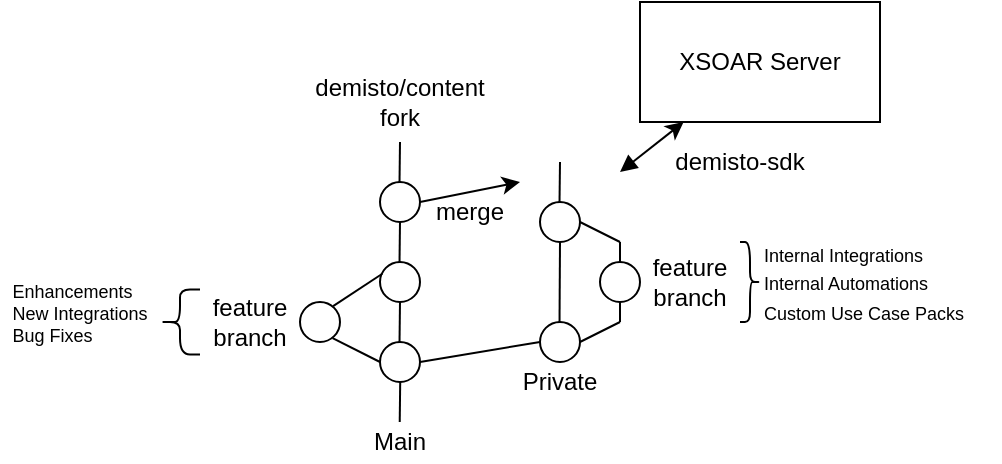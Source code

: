 <mxfile version="14.6.11" type="device"><diagram id="bGl47Fyo02z5KqBl4Z9Z" name="Page-1"><mxGraphModel dx="926" dy="546" grid="1" gridSize="10" guides="1" tooltips="1" connect="1" arrows="1" fold="1" page="1" pageScale="1" pageWidth="850" pageHeight="1100" math="0" shadow="0"><root><mxCell id="0"/><mxCell id="1" parent="0"/><mxCell id="-Vk49BFHE1neJU0KIwxJ-2" value="" style="ellipse;whiteSpace=wrap;html=1;aspect=fixed;" vertex="1" parent="1"><mxGeometry x="280" y="200" width="20" height="20" as="geometry"/></mxCell><mxCell id="-Vk49BFHE1neJU0KIwxJ-3" value="" style="ellipse;whiteSpace=wrap;html=1;aspect=fixed;" vertex="1" parent="1"><mxGeometry x="280" y="240" width="20" height="20" as="geometry"/></mxCell><mxCell id="-Vk49BFHE1neJU0KIwxJ-4" value="" style="ellipse;whiteSpace=wrap;html=1;aspect=fixed;" vertex="1" parent="1"><mxGeometry x="280" y="280" width="20" height="20" as="geometry"/></mxCell><mxCell id="-Vk49BFHE1neJU0KIwxJ-5" value="" style="endArrow=none;html=1;" edge="1" parent="1"><mxGeometry width="50" height="50" relative="1" as="geometry"><mxPoint x="289.76" y="280" as="sourcePoint"/><mxPoint x="290" y="260" as="targetPoint"/></mxGeometry></mxCell><mxCell id="-Vk49BFHE1neJU0KIwxJ-6" value="" style="endArrow=none;html=1;" edge="1" parent="1"><mxGeometry width="50" height="50" relative="1" as="geometry"><mxPoint x="289.76" y="240" as="sourcePoint"/><mxPoint x="290" y="220" as="targetPoint"/></mxGeometry></mxCell><mxCell id="-Vk49BFHE1neJU0KIwxJ-7" value="" style="endArrow=none;html=1;" edge="1" parent="1"><mxGeometry width="50" height="50" relative="1" as="geometry"><mxPoint x="289.76" y="200" as="sourcePoint"/><mxPoint x="290" y="180" as="targetPoint"/></mxGeometry></mxCell><mxCell id="-Vk49BFHE1neJU0KIwxJ-8" value="" style="endArrow=none;html=1;" edge="1" parent="1"><mxGeometry width="50" height="50" relative="1" as="geometry"><mxPoint x="289.86" y="320" as="sourcePoint"/><mxPoint x="290.1" y="300" as="targetPoint"/></mxGeometry></mxCell><mxCell id="-Vk49BFHE1neJU0KIwxJ-11" value="" style="ellipse;whiteSpace=wrap;html=1;aspect=fixed;" vertex="1" parent="1"><mxGeometry x="360" y="210" width="20" height="20" as="geometry"/></mxCell><mxCell id="-Vk49BFHE1neJU0KIwxJ-12" value="" style="ellipse;whiteSpace=wrap;html=1;aspect=fixed;" vertex="1" parent="1"><mxGeometry x="360" y="270" width="20" height="20" as="geometry"/></mxCell><mxCell id="-Vk49BFHE1neJU0KIwxJ-13" value="" style="endArrow=none;html=1;entryX=0.5;entryY=1;entryDx=0;entryDy=0;" edge="1" parent="1" target="-Vk49BFHE1neJU0KIwxJ-11"><mxGeometry width="50" height="50" relative="1" as="geometry"><mxPoint x="369.76" y="270" as="sourcePoint"/><mxPoint x="370" y="250" as="targetPoint"/></mxGeometry></mxCell><mxCell id="-Vk49BFHE1neJU0KIwxJ-14" value="" style="endArrow=none;html=1;" edge="1" parent="1"><mxGeometry width="50" height="50" relative="1" as="geometry"><mxPoint x="369.76" y="210" as="sourcePoint"/><mxPoint x="370" y="190" as="targetPoint"/></mxGeometry></mxCell><mxCell id="-Vk49BFHE1neJU0KIwxJ-20" value="" style="endArrow=none;html=1;entryX=0;entryY=0.5;entryDx=0;entryDy=0;" edge="1" parent="1" target="-Vk49BFHE1neJU0KIwxJ-12"><mxGeometry width="50" height="50" relative="1" as="geometry"><mxPoint x="300" y="290" as="sourcePoint"/><mxPoint x="350" y="240" as="targetPoint"/></mxGeometry></mxCell><mxCell id="-Vk49BFHE1neJU0KIwxJ-21" value="" style="endArrow=classic;html=1;" edge="1" parent="1"><mxGeometry width="50" height="50" relative="1" as="geometry"><mxPoint x="300" y="210" as="sourcePoint"/><mxPoint x="350" y="200" as="targetPoint"/></mxGeometry></mxCell><mxCell id="-Vk49BFHE1neJU0KIwxJ-22" value="merge" style="text;html=1;strokeColor=none;fillColor=none;align=center;verticalAlign=middle;whiteSpace=wrap;rounded=0;" vertex="1" parent="1"><mxGeometry x="310" y="210" width="30" height="10" as="geometry"/></mxCell><mxCell id="-Vk49BFHE1neJU0KIwxJ-24" value="Main" style="text;html=1;strokeColor=none;fillColor=none;align=center;verticalAlign=middle;whiteSpace=wrap;rounded=0;" vertex="1" parent="1"><mxGeometry x="270" y="320" width="40" height="20" as="geometry"/></mxCell><mxCell id="-Vk49BFHE1neJU0KIwxJ-25" value="demisto/content&lt;br&gt;fork" style="text;html=1;strokeColor=none;fillColor=none;align=center;verticalAlign=middle;whiteSpace=wrap;rounded=0;" vertex="1" parent="1"><mxGeometry x="265" y="150" width="50" height="20" as="geometry"/></mxCell><mxCell id="-Vk49BFHE1neJU0KIwxJ-27" value="Private" style="text;html=1;strokeColor=none;fillColor=none;align=center;verticalAlign=middle;whiteSpace=wrap;rounded=0;" vertex="1" parent="1"><mxGeometry x="350" y="290" width="40" height="20" as="geometry"/></mxCell><mxCell id="-Vk49BFHE1neJU0KIwxJ-28" value="" style="endArrow=none;html=1;" edge="1" parent="1"><mxGeometry width="50" height="50" relative="1" as="geometry"><mxPoint x="380" y="280" as="sourcePoint"/><mxPoint x="400" y="270" as="targetPoint"/></mxGeometry></mxCell><mxCell id="-Vk49BFHE1neJU0KIwxJ-29" value="" style="endArrow=none;html=1;" edge="1" parent="1"><mxGeometry width="50" height="50" relative="1" as="geometry"><mxPoint x="400" y="270" as="sourcePoint"/><mxPoint x="400" y="260" as="targetPoint"/></mxGeometry></mxCell><mxCell id="-Vk49BFHE1neJU0KIwxJ-31" value="" style="ellipse;whiteSpace=wrap;html=1;aspect=fixed;" vertex="1" parent="1"><mxGeometry x="390" y="240" width="20" height="20" as="geometry"/></mxCell><mxCell id="-Vk49BFHE1neJU0KIwxJ-32" value="" style="endArrow=none;html=1;" edge="1" parent="1"><mxGeometry width="50" height="50" relative="1" as="geometry"><mxPoint x="400" y="240" as="sourcePoint"/><mxPoint x="400" y="230" as="targetPoint"/></mxGeometry></mxCell><mxCell id="-Vk49BFHE1neJU0KIwxJ-33" value="" style="endArrow=none;html=1;entryX=1;entryY=0.5;entryDx=0;entryDy=0;" edge="1" parent="1" target="-Vk49BFHE1neJU0KIwxJ-11"><mxGeometry width="50" height="50" relative="1" as="geometry"><mxPoint x="400" y="230" as="sourcePoint"/><mxPoint x="450" y="180" as="targetPoint"/></mxGeometry></mxCell><mxCell id="-Vk49BFHE1neJU0KIwxJ-34" value="feature branch" style="text;html=1;strokeColor=none;fillColor=none;align=center;verticalAlign=middle;whiteSpace=wrap;rounded=0;" vertex="1" parent="1"><mxGeometry x="420" y="240" width="30" height="20" as="geometry"/></mxCell><mxCell id="-Vk49BFHE1neJU0KIwxJ-35" value="" style="endArrow=none;html=1;entryX=0.815;entryY=0.905;entryDx=0;entryDy=0;entryPerimeter=0;" edge="1" parent="1" target="-Vk49BFHE1neJU0KIwxJ-36"><mxGeometry width="50" height="50" relative="1" as="geometry"><mxPoint x="280" y="290" as="sourcePoint"/><mxPoint x="260" y="280" as="targetPoint"/></mxGeometry></mxCell><mxCell id="-Vk49BFHE1neJU0KIwxJ-36" value="" style="ellipse;whiteSpace=wrap;html=1;aspect=fixed;" vertex="1" parent="1"><mxGeometry x="240" y="260" width="20" height="20" as="geometry"/></mxCell><mxCell id="-Vk49BFHE1neJU0KIwxJ-38" value="" style="endArrow=none;html=1;entryX=0.058;entryY=0.294;entryDx=0;entryDy=0;entryPerimeter=0;exitX=0.828;exitY=0.103;exitDx=0;exitDy=0;exitPerimeter=0;" edge="1" parent="1" source="-Vk49BFHE1neJU0KIwxJ-36" target="-Vk49BFHE1neJU0KIwxJ-3"><mxGeometry width="50" height="50" relative="1" as="geometry"><mxPoint x="260" y="260" as="sourcePoint"/><mxPoint x="310" y="210" as="targetPoint"/></mxGeometry></mxCell><mxCell id="-Vk49BFHE1neJU0KIwxJ-39" value="feature branch" style="text;html=1;strokeColor=none;fillColor=none;align=center;verticalAlign=middle;whiteSpace=wrap;rounded=0;" vertex="1" parent="1"><mxGeometry x="200" y="260" width="30" height="20" as="geometry"/></mxCell><mxCell id="-Vk49BFHE1neJU0KIwxJ-40" value="" style="shape=curlyBracket;whiteSpace=wrap;html=1;rounded=1;flipH=1;size=0.5;" vertex="1" parent="1"><mxGeometry x="460" y="230" width="10" height="40" as="geometry"/></mxCell><mxCell id="-Vk49BFHE1neJU0KIwxJ-41" value="&lt;font style=&quot;font-size: 9px&quot;&gt;Internal Integrations&lt;br&gt;Internal Automations&lt;br&gt;Custom Use Case Packs&lt;/font&gt;" style="text;html=1;strokeColor=none;fillColor=none;align=left;verticalAlign=middle;whiteSpace=wrap;rounded=0;" vertex="1" parent="1"><mxGeometry x="470" y="215" width="120" height="70" as="geometry"/></mxCell><mxCell id="-Vk49BFHE1neJU0KIwxJ-42" value="" style="shape=curlyBracket;whiteSpace=wrap;html=1;rounded=1;flipH=1;rotation=-180;" vertex="1" parent="1"><mxGeometry x="170" y="253.75" width="20" height="32.5" as="geometry"/></mxCell><mxCell id="-Vk49BFHE1neJU0KIwxJ-44" value="&lt;div style=&quot;text-align: left ; font-size: 9px&quot;&gt;&lt;font style=&quot;font-size: 9px&quot;&gt;Enhancements&lt;/font&gt;&lt;/div&gt;&lt;font style=&quot;font-size: 9px&quot;&gt;&lt;div style=&quot;text-align: left&quot;&gt;&lt;span&gt;&lt;font style=&quot;font-size: 9px&quot;&gt;New Integrations&lt;/font&gt;&lt;/span&gt;&lt;/div&gt;&lt;div style=&quot;text-align: left&quot;&gt;&lt;font style=&quot;font-size: 9px&quot;&gt;Bug Fixes&lt;/font&gt;&lt;/div&gt;&lt;br&gt;&lt;/font&gt;" style="text;html=1;strokeColor=none;fillColor=none;align=center;verticalAlign=middle;whiteSpace=wrap;rounded=0;" vertex="1" parent="1"><mxGeometry x="90" y="255" width="80" height="35" as="geometry"/></mxCell><mxCell id="-Vk49BFHE1neJU0KIwxJ-107" value="" style="endArrow=classic;html=1;startArrow=block;startFill=1;" edge="1" parent="1" target="-Vk49BFHE1neJU0KIwxJ-108"><mxGeometry width="50" height="50" relative="1" as="geometry"><mxPoint x="400" y="195" as="sourcePoint"/><mxPoint x="460" y="130" as="targetPoint"/></mxGeometry></mxCell><mxCell id="-Vk49BFHE1neJU0KIwxJ-108" value="XSOAR Server" style="rounded=0;whiteSpace=wrap;html=1;" vertex="1" parent="1"><mxGeometry x="410.0" y="110.0" width="120" height="60" as="geometry"/></mxCell><mxCell id="-Vk49BFHE1neJU0KIwxJ-109" value="demisto-sdk" style="text;html=1;strokeColor=none;fillColor=none;align=center;verticalAlign=middle;whiteSpace=wrap;rounded=0;" vertex="1" parent="1"><mxGeometry x="420" y="180" width="80" height="20" as="geometry"/></mxCell></root></mxGraphModel></diagram></mxfile>